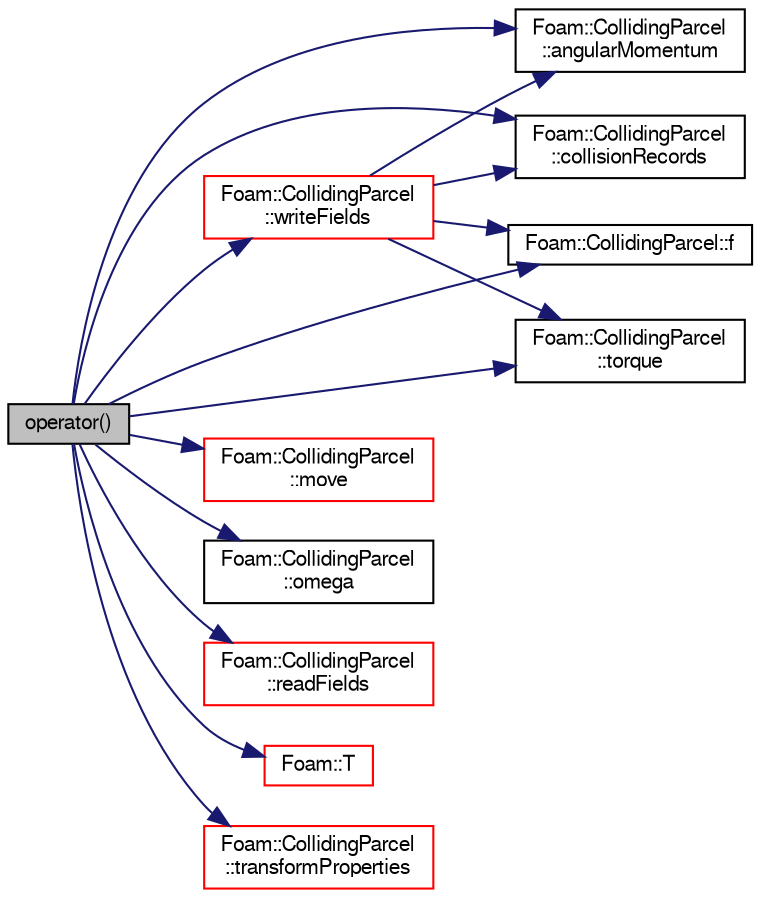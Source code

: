 digraph "operator()"
{
  bgcolor="transparent";
  edge [fontname="FreeSans",fontsize="10",labelfontname="FreeSans",labelfontsize="10"];
  node [fontname="FreeSans",fontsize="10",shape=record];
  rankdir="LR";
  Node2 [label="operator()",height=0.2,width=0.4,color="black", fillcolor="grey75", style="filled", fontcolor="black"];
  Node2 -> Node3 [color="midnightblue",fontsize="10",style="solid",fontname="FreeSans"];
  Node3 [label="Foam::CollidingParcel\l::angularMomentum",height=0.2,width=0.4,color="black",URL="$a23854.html#a49dddb2367c5987bb2e00af96763bacb",tooltip="Return const access to angular momentum. "];
  Node2 -> Node4 [color="midnightblue",fontsize="10",style="solid",fontname="FreeSans"];
  Node4 [label="Foam::CollidingParcel\l::collisionRecords",height=0.2,width=0.4,color="black",URL="$a23854.html#adbb8436aaaae8f8380e861f2977ecc8e",tooltip="Return const access to the collision records. "];
  Node2 -> Node5 [color="midnightblue",fontsize="10",style="solid",fontname="FreeSans"];
  Node5 [label="Foam::CollidingParcel::f",height=0.2,width=0.4,color="black",URL="$a23854.html#a8655146931a3161c8babe94251fcfa7c",tooltip="Return const access to force. "];
  Node2 -> Node6 [color="midnightblue",fontsize="10",style="solid",fontname="FreeSans"];
  Node6 [label="Foam::CollidingParcel\l::move",height=0.2,width=0.4,color="red",URL="$a23854.html#a11bc6dce932dcca261959dab510eca54",tooltip="Move the parcel. "];
  Node2 -> Node50 [color="midnightblue",fontsize="10",style="solid",fontname="FreeSans"];
  Node50 [label="Foam::CollidingParcel\l::omega",height=0.2,width=0.4,color="black",URL="$a23854.html#a82d25f29aa98277a0f9e7db54a5f7eee",tooltip="Particle angular velocity. "];
  Node2 -> Node51 [color="midnightblue",fontsize="10",style="solid",fontname="FreeSans"];
  Node51 [label="Foam::CollidingParcel\l::readFields",height=0.2,width=0.4,color="red",URL="$a23854.html#ae1118a08fed2fe58c47d9142f0f131af",tooltip="Read. "];
  Node2 -> Node58 [color="midnightblue",fontsize="10",style="solid",fontname="FreeSans"];
  Node58 [label="Foam::T",height=0.2,width=0.4,color="red",URL="$a21124.html#ae57fda0abb14bb0944947c463c6e09d4"];
  Node2 -> Node63 [color="midnightblue",fontsize="10",style="solid",fontname="FreeSans"];
  Node63 [label="Foam::CollidingParcel\l::torque",height=0.2,width=0.4,color="black",URL="$a23854.html#a93694b542bde90226de3ea0520d43d19",tooltip="Return const access to torque. "];
  Node2 -> Node64 [color="midnightblue",fontsize="10",style="solid",fontname="FreeSans"];
  Node64 [label="Foam::CollidingParcel\l::transformProperties",height=0.2,width=0.4,color="red",URL="$a23854.html#a021e6438cfdab7a29053eb812cda8ea3",tooltip="Transform the physical properties of the particle. "];
  Node2 -> Node66 [color="midnightblue",fontsize="10",style="solid",fontname="FreeSans"];
  Node66 [label="Foam::CollidingParcel\l::writeFields",height=0.2,width=0.4,color="red",URL="$a23854.html#a906eddb9c2a5710c531a5a57276cc18e",tooltip="Write. "];
  Node66 -> Node3 [color="midnightblue",fontsize="10",style="solid",fontname="FreeSans"];
  Node66 -> Node4 [color="midnightblue",fontsize="10",style="solid",fontname="FreeSans"];
  Node66 -> Node5 [color="midnightblue",fontsize="10",style="solid",fontname="FreeSans"];
  Node66 -> Node63 [color="midnightblue",fontsize="10",style="solid",fontname="FreeSans"];
}
